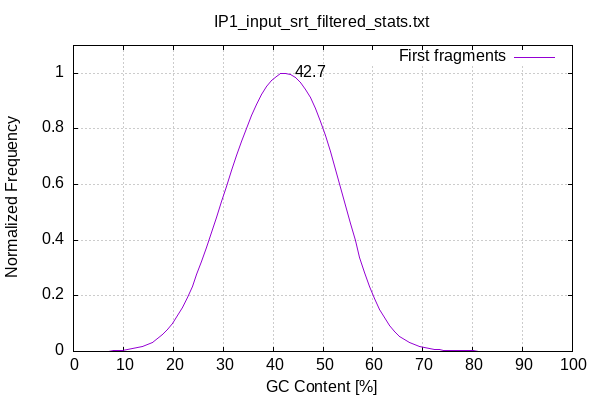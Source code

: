
            set terminal png size 600,400 truecolor
            set output "/home/qianhui/deaf1_chipseq/data/02_data_processed/samplestats/IP1_input_srt_filtered_stats/gc-content.png"
            set grid xtics ytics y2tics back lc rgb "#cccccc"
            set title "IP1_input_srt_filtered_stats.txt" noenhanced
            set ylabel "Normalized Frequency"
            set xlabel "GC Content [%]"
            set yrange [0:1.1]
            set label sprintf("%.1f",42.71) at 42.71,1 front offset 1,0
            plot '-' smooth csplines with lines lc 1 title 'First fragments' 
        0	0.000038
2	0.000141
4	0.000409
6	0.000975
8	0.002167
10	0.004576
12	0.009547
14	0.018871
16	0.035624
18	0.064010
20	0.106271
22	0.166120
24	0.244031
26	0.337525
28	0.443542
30	0.556250
32	0.667460
34	0.771991
36	0.862697
38	0.934466
40	0.980063
42	1.000000
44	0.993335
46	0.956837
48	0.893834
50	0.802011
52	0.685193
54	0.554929
56	0.424221
58	0.305266
60	0.206180
62	0.131541
64	0.079161
66	0.045897
68	0.025784
70	0.014639
72	0.008774
74	0.005656
76	0.003850
78	0.002701
80	0.001915
82	0.001331
84	0.000843
86	0.000508
88	0.000297
90	0.000141
92	0.000055
94	0.000024
96	0.000010
98	0.000001
end
